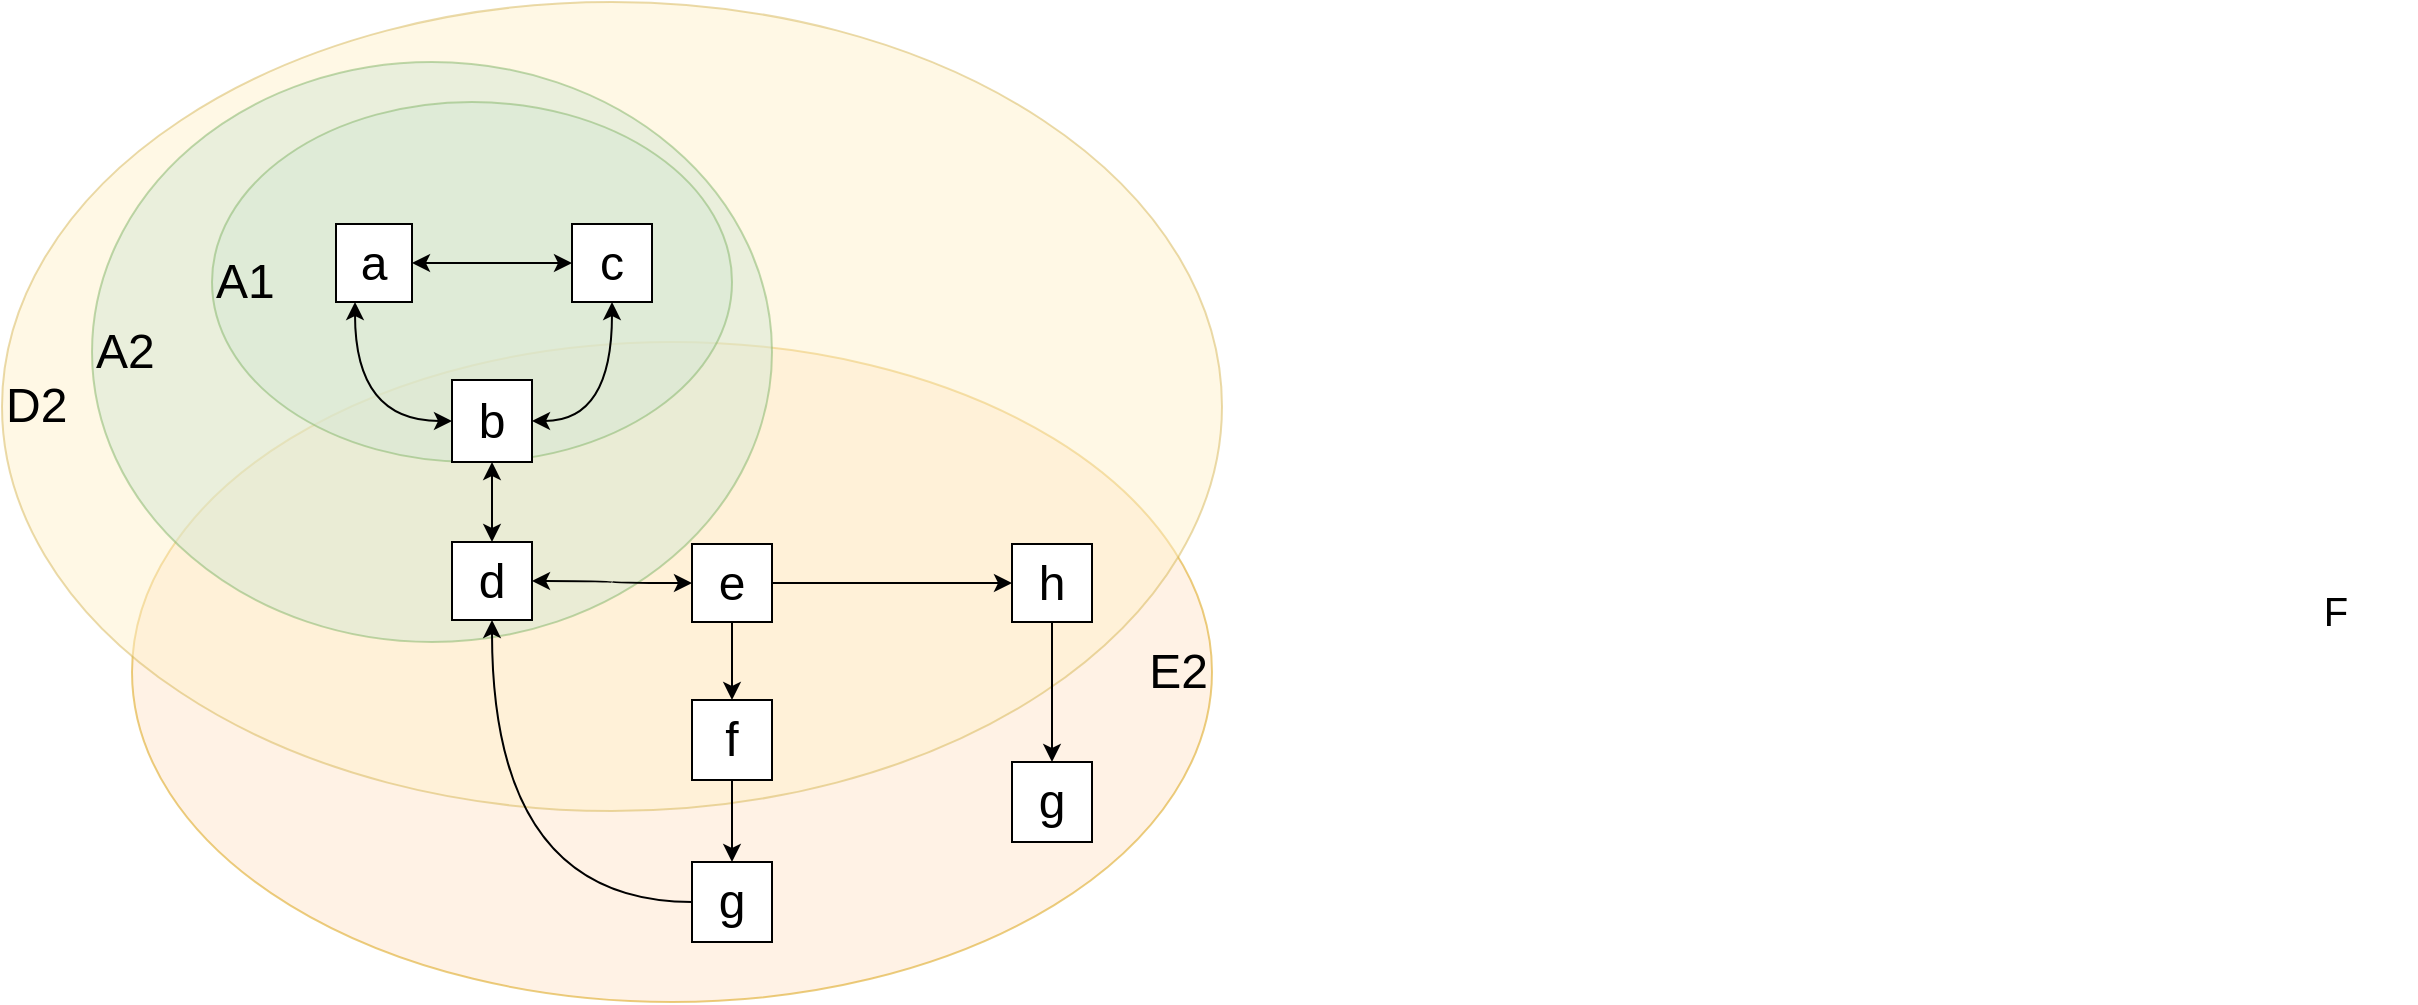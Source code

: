 <mxfile version="13.8.7" type="github">
  <diagram name="Page-1" id="5987fedf-629e-85c4-6858-42fee31821dd">
    <mxGraphModel dx="1098" dy="702" grid="1" gridSize="10" guides="1" tooltips="1" connect="1" arrows="1" fold="1" page="1" pageScale="1.5" pageWidth="1169" pageHeight="826" background="#ffffff" math="0" shadow="0">
      <root>
        <mxCell id="0" style=";html=1;" />
        <mxCell id="1" style=";html=1;" parent="0" />
        <mxCell id="2a5a01dd2e413fbf-9" value="E2" style="ellipse;whiteSpace=wrap;html=1;rounded=0;shadow=0;strokeWidth=1;fontSize=24;align=right;opacity=50;fillColor=#ffe6cc;strokeColor=#d79b00;" parent="1" vertex="1">
          <mxGeometry x="460" y="500" width="540" height="330" as="geometry" />
        </mxCell>
        <mxCell id="O2IIM5WadF5bXijUXbSv-32" value="D2" style="ellipse;whiteSpace=wrap;html=1;rounded=0;shadow=0;strokeWidth=1;fillColor=#fff2cc;fontSize=24;align=left;strokeColor=#d6b656;opacity=50;horizontal=1;" parent="1" vertex="1">
          <mxGeometry x="395" y="330" width="610" height="404.5" as="geometry" />
        </mxCell>
        <mxCell id="O2IIM5WadF5bXijUXbSv-30" value="A2" style="ellipse;whiteSpace=wrap;html=1;rounded=0;shadow=0;strokeWidth=1;fillColor=#d5e8d4;fontSize=24;align=left;strokeColor=#82b366;opacity=50;" parent="1" vertex="1">
          <mxGeometry x="440" y="360" width="340" height="290" as="geometry" />
        </mxCell>
        <mxCell id="2a5a01dd2e413fbf-2" value="A1" style="ellipse;whiteSpace=wrap;html=1;rounded=0;shadow=0;strokeWidth=1;fillColor=#d5e8d4;fontSize=24;align=left;strokeColor=#82b366;opacity=50;" parent="1" vertex="1">
          <mxGeometry x="500" y="380" width="260" height="180" as="geometry" />
        </mxCell>
        <mxCell id="O2IIM5WadF5bXijUXbSv-15" style="edgeStyle=orthogonalEdgeStyle;rounded=0;orthogonalLoop=1;jettySize=auto;html=1;entryX=0;entryY=0.5;entryDx=0;entryDy=0;startArrow=classic;startFill=1;curved=1;" parent="1" source="2a5a01dd2e413fbf-11" target="O2IIM5WadF5bXijUXbSv-1" edge="1">
          <mxGeometry relative="1" as="geometry" />
        </mxCell>
        <mxCell id="O2IIM5WadF5bXijUXbSv-16" style="edgeStyle=orthogonalEdgeStyle;rounded=0;orthogonalLoop=1;jettySize=auto;html=1;entryX=0;entryY=0.5;entryDx=0;entryDy=0;startArrow=classic;startFill=1;elbow=vertical;curved=1;exitX=0.25;exitY=1;exitDx=0;exitDy=0;" parent="1" source="2a5a01dd2e413fbf-11" target="O2IIM5WadF5bXijUXbSv-2" edge="1">
          <mxGeometry relative="1" as="geometry" />
        </mxCell>
        <mxCell id="2a5a01dd2e413fbf-11" value="a" style="whiteSpace=wrap;html=1;rounded=0;shadow=0;strokeWidth=1;fontSize=24;align=center;fillColor=#FFFFFF;" parent="1" vertex="1">
          <mxGeometry x="562" y="441" width="38" height="39" as="geometry" />
        </mxCell>
        <mxCell id="2a5a01dd2e413fbf-37" style="edgeStyle=none;curved=1;html=1;endArrow=none;endFill=0;strokeColor=#FF0000;strokeWidth=4;fontSize=24;dashed=1;" parent="1" edge="1">
          <mxGeometry relative="1" as="geometry">
            <Array as="points">
              <mxPoint x="1422" y="649" />
            </Array>
            <mxPoint x="1352" y="592.125" as="targetPoint" />
          </mxGeometry>
        </mxCell>
        <mxCell id="2a5a01dd2e413fbf-40" style="edgeStyle=none;curved=1;html=1;entryX=0.5;entryY=0;endArrow=none;endFill=0;strokeColor=#0066CC;strokeWidth=4;fontSize=24;dashed=1;dashPattern=1 1;" parent="1" edge="1">
          <mxGeometry relative="1" as="geometry">
            <Array as="points">
              <mxPoint x="1282" y="629" />
            </Array>
            <mxPoint x="1332" y="591.5" as="sourcePoint" />
          </mxGeometry>
        </mxCell>
        <mxCell id="2a5a01dd2e413fbf-41" style="edgeStyle=none;curved=1;html=1;endArrow=none;endFill=0;strokeColor=#0066CC;strokeWidth=4;fontSize=24;dashed=1;dashPattern=1 1;" parent="1" edge="1">
          <mxGeometry relative="1" as="geometry">
            <Array as="points">
              <mxPoint x="1382" y="569" />
            </Array>
            <mxPoint x="1417" y="580.667" as="targetPoint" />
          </mxGeometry>
        </mxCell>
        <mxCell id="2a5a01dd2e413fbf-56" value="F" style="text;html=1;strokeColor=none;fillColor=none;align=center;verticalAlign=middle;whiteSpace=wrap;rounded=0;shadow=0;fontSize=20;" parent="1" vertex="1">
          <mxGeometry x="1522" y="619" width="80" height="30" as="geometry" />
        </mxCell>
        <mxCell id="O2IIM5WadF5bXijUXbSv-18" style="edgeStyle=orthogonalEdgeStyle;curved=1;rounded=0;orthogonalLoop=1;jettySize=auto;html=1;entryX=0.5;entryY=0;entryDx=0;entryDy=0;startArrow=classic;startFill=1;exitX=0.5;exitY=1;exitDx=0;exitDy=0;" parent="1" source="O2IIM5WadF5bXijUXbSv-2" target="O2IIM5WadF5bXijUXbSv-6" edge="1">
          <mxGeometry relative="1" as="geometry" />
        </mxCell>
        <mxCell id="O2IIM5WadF5bXijUXbSv-1" value="c" style="whiteSpace=wrap;html=1;rounded=0;shadow=0;strokeWidth=1;fontSize=24;align=center;fillColor=#FFFFFF;" parent="1" vertex="1">
          <mxGeometry x="680" y="441" width="40" height="39" as="geometry" />
        </mxCell>
        <mxCell id="O2IIM5WadF5bXijUXbSv-17" style="edgeStyle=orthogonalEdgeStyle;curved=1;rounded=0;orthogonalLoop=1;jettySize=auto;html=1;startArrow=classic;startFill=1;" parent="1" source="O2IIM5WadF5bXijUXbSv-2" target="O2IIM5WadF5bXijUXbSv-1" edge="1">
          <mxGeometry relative="1" as="geometry">
            <mxPoint x="810" y="470" as="targetPoint" />
          </mxGeometry>
        </mxCell>
        <mxCell id="O2IIM5WadF5bXijUXbSv-2" value="b" style="whiteSpace=wrap;html=1;rounded=0;shadow=0;strokeWidth=1;fontSize=24;align=center;fillColor=#FFFFFF;" parent="1" vertex="1">
          <mxGeometry x="620" y="519" width="40" height="41" as="geometry" />
        </mxCell>
        <mxCell id="O2IIM5WadF5bXijUXbSv-21" style="edgeStyle=orthogonalEdgeStyle;curved=1;rounded=0;orthogonalLoop=1;jettySize=auto;html=1;entryX=0;entryY=0.5;entryDx=0;entryDy=0;startArrow=classic;startFill=1;" parent="1" source="O2IIM5WadF5bXijUXbSv-6" target="O2IIM5WadF5bXijUXbSv-7" edge="1">
          <mxGeometry relative="1" as="geometry" />
        </mxCell>
        <mxCell id="O2IIM5WadF5bXijUXbSv-6" value="d" style="whiteSpace=wrap;html=1;rounded=0;shadow=0;strokeWidth=1;fontSize=24;align=center;fillColor=#FFFFFF;" parent="1" vertex="1">
          <mxGeometry x="620" y="600" width="40" height="39" as="geometry" />
        </mxCell>
        <mxCell id="O2IIM5WadF5bXijUXbSv-23" style="edgeStyle=orthogonalEdgeStyle;curved=1;rounded=0;orthogonalLoop=1;jettySize=auto;html=1;entryX=0;entryY=0.5;entryDx=0;entryDy=0;startArrow=none;startFill=0;" parent="1" source="O2IIM5WadF5bXijUXbSv-7" target="O2IIM5WadF5bXijUXbSv-8" edge="1">
          <mxGeometry relative="1" as="geometry" />
        </mxCell>
        <mxCell id="O2IIM5WadF5bXijUXbSv-27" style="edgeStyle=orthogonalEdgeStyle;curved=1;rounded=0;orthogonalLoop=1;jettySize=auto;html=1;entryX=0.5;entryY=0;entryDx=0;entryDy=0;startArrow=none;startFill=0;" parent="1" source="O2IIM5WadF5bXijUXbSv-7" target="O2IIM5WadF5bXijUXbSv-13" edge="1">
          <mxGeometry relative="1" as="geometry" />
        </mxCell>
        <mxCell id="O2IIM5WadF5bXijUXbSv-7" value="e" style="whiteSpace=wrap;html=1;rounded=0;shadow=0;strokeWidth=1;fontSize=24;align=center;fillColor=#FFFFFF;" parent="1" vertex="1">
          <mxGeometry x="740" y="601" width="40" height="39" as="geometry" />
        </mxCell>
        <mxCell id="O2IIM5WadF5bXijUXbSv-26" style="edgeStyle=orthogonalEdgeStyle;curved=1;rounded=0;orthogonalLoop=1;jettySize=auto;html=1;entryX=0.5;entryY=0;entryDx=0;entryDy=0;startArrow=none;startFill=0;" parent="1" source="O2IIM5WadF5bXijUXbSv-8" target="O2IIM5WadF5bXijUXbSv-9" edge="1">
          <mxGeometry relative="1" as="geometry" />
        </mxCell>
        <mxCell id="O2IIM5WadF5bXijUXbSv-8" value="h" style="whiteSpace=wrap;html=1;rounded=0;shadow=0;strokeWidth=1;fontSize=24;align=center;fillColor=#FFFFFF;" parent="1" vertex="1">
          <mxGeometry x="900" y="601" width="40" height="39" as="geometry" />
        </mxCell>
        <mxCell id="O2IIM5WadF5bXijUXbSv-9" value="g" style="whiteSpace=wrap;html=1;rounded=0;shadow=0;strokeWidth=1;fontSize=24;align=center;fillColor=#FFFFFF;" parent="1" vertex="1">
          <mxGeometry x="900" y="710" width="40" height="40" as="geometry" />
        </mxCell>
        <mxCell id="O2IIM5WadF5bXijUXbSv-28" style="edgeStyle=orthogonalEdgeStyle;curved=1;rounded=0;orthogonalLoop=1;jettySize=auto;html=1;entryX=0.5;entryY=0;entryDx=0;entryDy=0;startArrow=none;startFill=0;" parent="1" source="O2IIM5WadF5bXijUXbSv-13" target="O2IIM5WadF5bXijUXbSv-14" edge="1">
          <mxGeometry relative="1" as="geometry" />
        </mxCell>
        <mxCell id="O2IIM5WadF5bXijUXbSv-13" value="f" style="whiteSpace=wrap;html=1;rounded=0;shadow=0;strokeWidth=1;fontSize=24;align=center;fillColor=#FFFFFF;" parent="1" vertex="1">
          <mxGeometry x="740" y="679" width="40" height="40" as="geometry" />
        </mxCell>
        <mxCell id="O2IIM5WadF5bXijUXbSv-29" style="edgeStyle=orthogonalEdgeStyle;curved=1;rounded=0;orthogonalLoop=1;jettySize=auto;html=1;entryX=0.5;entryY=1;entryDx=0;entryDy=0;startArrow=none;startFill=0;" parent="1" source="O2IIM5WadF5bXijUXbSv-14" target="O2IIM5WadF5bXijUXbSv-6" edge="1">
          <mxGeometry relative="1" as="geometry" />
        </mxCell>
        <mxCell id="O2IIM5WadF5bXijUXbSv-14" value="g" style="whiteSpace=wrap;html=1;rounded=0;shadow=0;strokeWidth=1;fontSize=24;align=center;fillColor=#FFFFFF;" parent="1" vertex="1">
          <mxGeometry x="740" y="760" width="40" height="40" as="geometry" />
        </mxCell>
      </root>
    </mxGraphModel>
  </diagram>
</mxfile>

